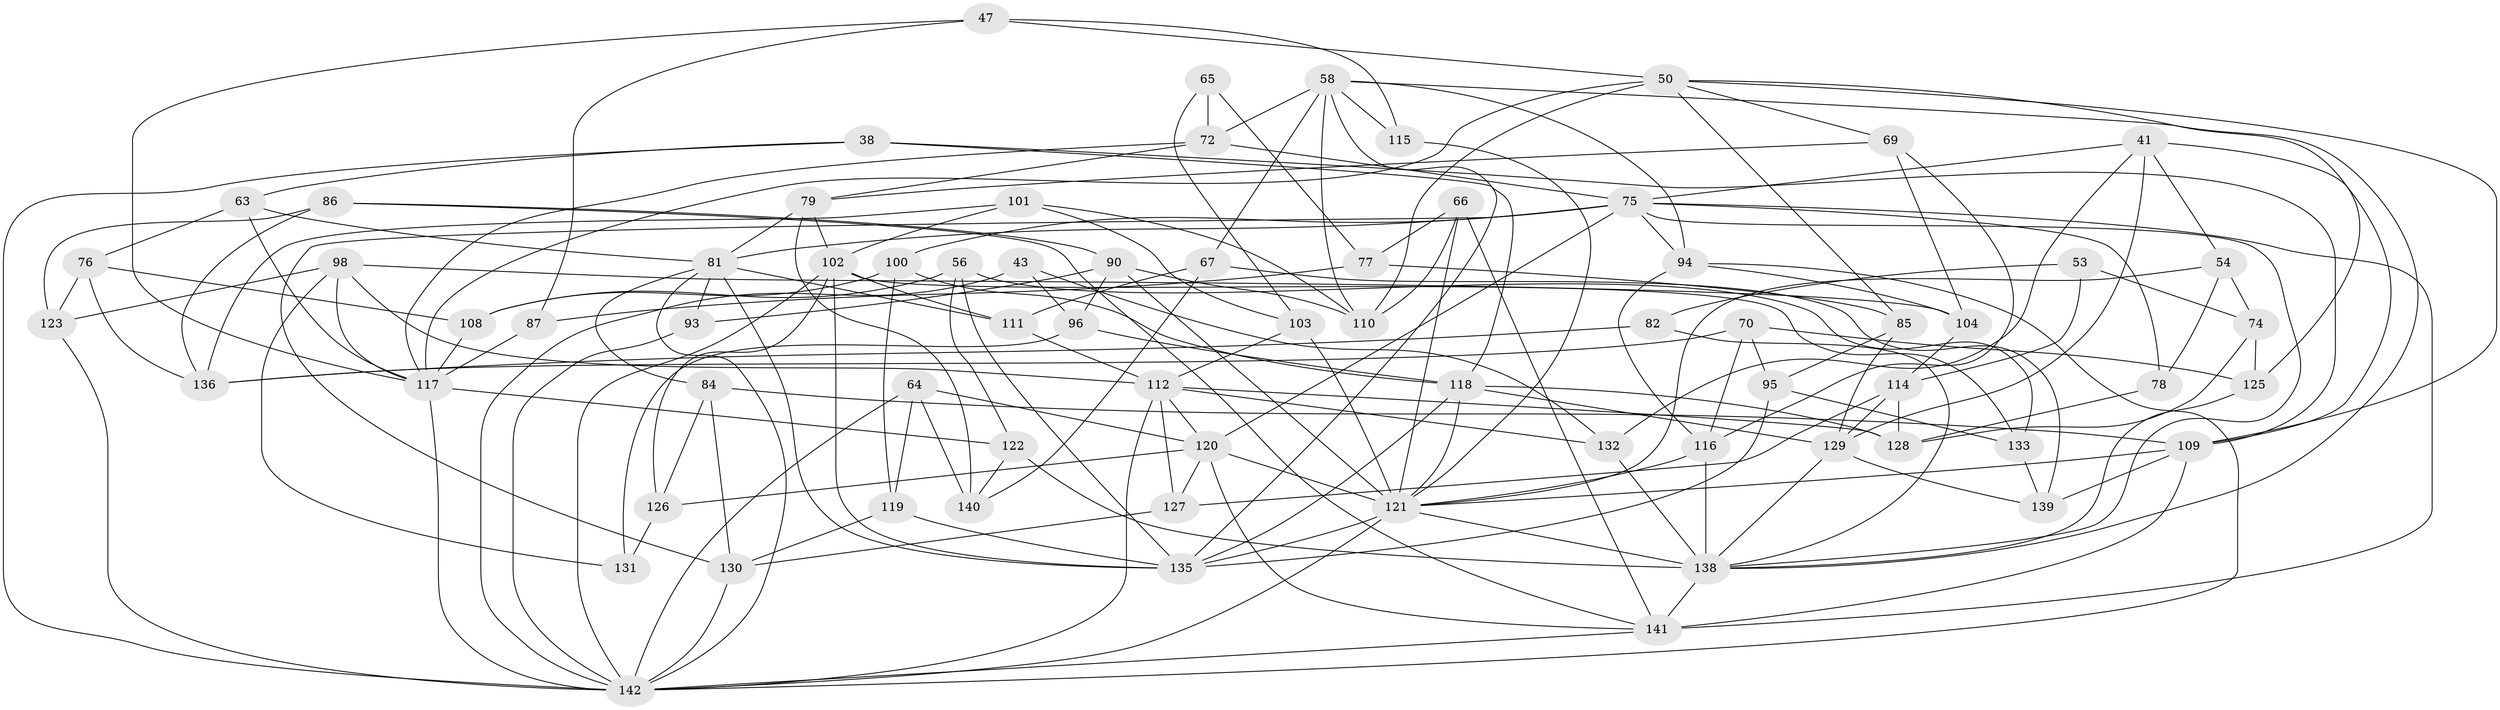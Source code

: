 // original degree distribution, {4: 1.0}
// Generated by graph-tools (version 1.1) at 2025/57/03/09/25 04:57:02]
// undirected, 71 vertices, 178 edges
graph export_dot {
graph [start="1"]
  node [color=gray90,style=filled];
  38 [super="+7"];
  41 [super="+26"];
  43;
  47 [super="+31"];
  50 [super="+4+17"];
  53;
  54;
  56;
  58 [super="+48"];
  63;
  64;
  65;
  66;
  67;
  69;
  70;
  72 [super="+51"];
  74;
  75 [super="+29+35+36+57"];
  76;
  77;
  78;
  79 [super="+33"];
  81 [super="+19+21+71"];
  82;
  84;
  85;
  86;
  87;
  90 [super="+18+55"];
  93 [super="+25"];
  94 [super="+73"];
  95;
  96 [super="+30"];
  98 [super="+97"];
  100;
  101;
  102 [super="+15+91"];
  103;
  104;
  108;
  109 [super="+61"];
  110 [super="+88"];
  111;
  112 [super="+8+105"];
  114 [super="+34"];
  115;
  116 [super="+106"];
  117 [super="+107"];
  118 [super="+32"];
  119;
  120 [super="+83"];
  121 [super="+68+46+113"];
  122;
  123;
  125;
  126;
  127 [super="+124"];
  128 [super="+27"];
  129 [super="+14+92"];
  130 [super="+1"];
  131;
  132;
  133;
  135 [super="+60"];
  136 [super="+3"];
  138 [super="+12+28+137"];
  139;
  140;
  141 [super="+80"];
  142 [super="+134+89"];
  38 -- 142 [weight=2];
  38 -- 118 [weight=2];
  38 -- 63;
  38 -- 109;
  41 -- 129 [weight=2];
  41 -- 132;
  41 -- 54;
  41 -- 109;
  41 -- 75;
  43 -- 96 [weight=2];
  43 -- 132;
  43 -- 142;
  47 -- 117;
  47 -- 87 [weight=2];
  47 -- 115 [weight=2];
  47 -- 50;
  50 -- 69;
  50 -- 110 [weight=2];
  50 -- 85;
  50 -- 125;
  50 -- 109;
  50 -- 117;
  53 -- 82;
  53 -- 114 [weight=2];
  53 -- 74;
  54 -- 121;
  54 -- 78;
  54 -- 74;
  56 -- 135;
  56 -- 108;
  56 -- 122;
  56 -- 133;
  58 -- 110 [weight=2];
  58 -- 94;
  58 -- 72;
  58 -- 67;
  58 -- 115;
  58 -- 138;
  58 -- 135;
  63 -- 76;
  63 -- 81;
  63 -- 117;
  64 -- 120;
  64 -- 119;
  64 -- 140;
  64 -- 142;
  65 -- 103;
  65 -- 72 [weight=2];
  65 -- 77;
  66 -- 77;
  66 -- 110;
  66 -- 121;
  66 -- 141;
  67 -- 140;
  67 -- 111;
  67 -- 139;
  69 -- 104;
  69 -- 79;
  69 -- 116;
  70 -- 95;
  70 -- 136;
  70 -- 116;
  70 -- 125;
  72 -- 79;
  72 -- 75;
  72 -- 117;
  74 -- 125;
  74 -- 128;
  75 -- 78;
  75 -- 130;
  75 -- 100;
  75 -- 94 [weight=2];
  75 -- 81 [weight=2];
  75 -- 141;
  75 -- 138;
  75 -- 120;
  76 -- 108;
  76 -- 123;
  76 -- 136;
  77 -- 85;
  77 -- 87;
  78 -- 128 [weight=2];
  79 -- 81 [weight=2];
  79 -- 140;
  79 -- 102;
  81 -- 111;
  81 -- 84;
  81 -- 93 [weight=3];
  81 -- 142;
  81 -- 135;
  82 -- 136 [weight=2];
  82 -- 138;
  84 -- 126;
  84 -- 130;
  84 -- 109;
  85 -- 95;
  85 -- 129;
  86 -- 123;
  86 -- 136;
  86 -- 90;
  86 -- 141;
  87 -- 117;
  90 -- 110 [weight=2];
  90 -- 121 [weight=4];
  90 -- 96;
  90 -- 93 [weight=2];
  93 -- 142;
  94 -- 104;
  94 -- 116;
  94 -- 142;
  95 -- 133;
  95 -- 135;
  96 -- 118 [weight=2];
  96 -- 131;
  98 -- 131 [weight=2];
  98 -- 123;
  98 -- 104;
  98 -- 117;
  98 -- 112;
  100 -- 119;
  100 -- 108;
  100 -- 118;
  101 -- 136;
  101 -- 103;
  101 -- 110;
  101 -- 102;
  102 -- 111;
  102 -- 126;
  102 -- 133;
  102 -- 135;
  102 -- 142 [weight=2];
  103 -- 121;
  103 -- 112;
  104 -- 114;
  108 -- 117;
  109 -- 121;
  109 -- 139;
  109 -- 141 [weight=2];
  111 -- 112;
  112 -- 127 [weight=2];
  112 -- 128;
  112 -- 142 [weight=2];
  112 -- 132;
  112 -- 120;
  114 -- 128;
  114 -- 129;
  114 -- 127;
  115 -- 121;
  116 -- 121;
  116 -- 138 [weight=2];
  117 -- 122;
  117 -- 142 [weight=2];
  118 -- 129 [weight=2];
  118 -- 128;
  118 -- 121;
  118 -- 135;
  119 -- 135;
  119 -- 130;
  120 -- 121 [weight=2];
  120 -- 141;
  120 -- 126;
  120 -- 127;
  121 -- 138;
  121 -- 142;
  121 -- 135;
  122 -- 140;
  122 -- 138;
  123 -- 142;
  125 -- 138;
  126 -- 131;
  127 -- 130 [weight=2];
  129 -- 139;
  129 -- 138;
  130 -- 142;
  132 -- 138;
  133 -- 139;
  138 -- 141 [weight=2];
  141 -- 142 [weight=2];
}
